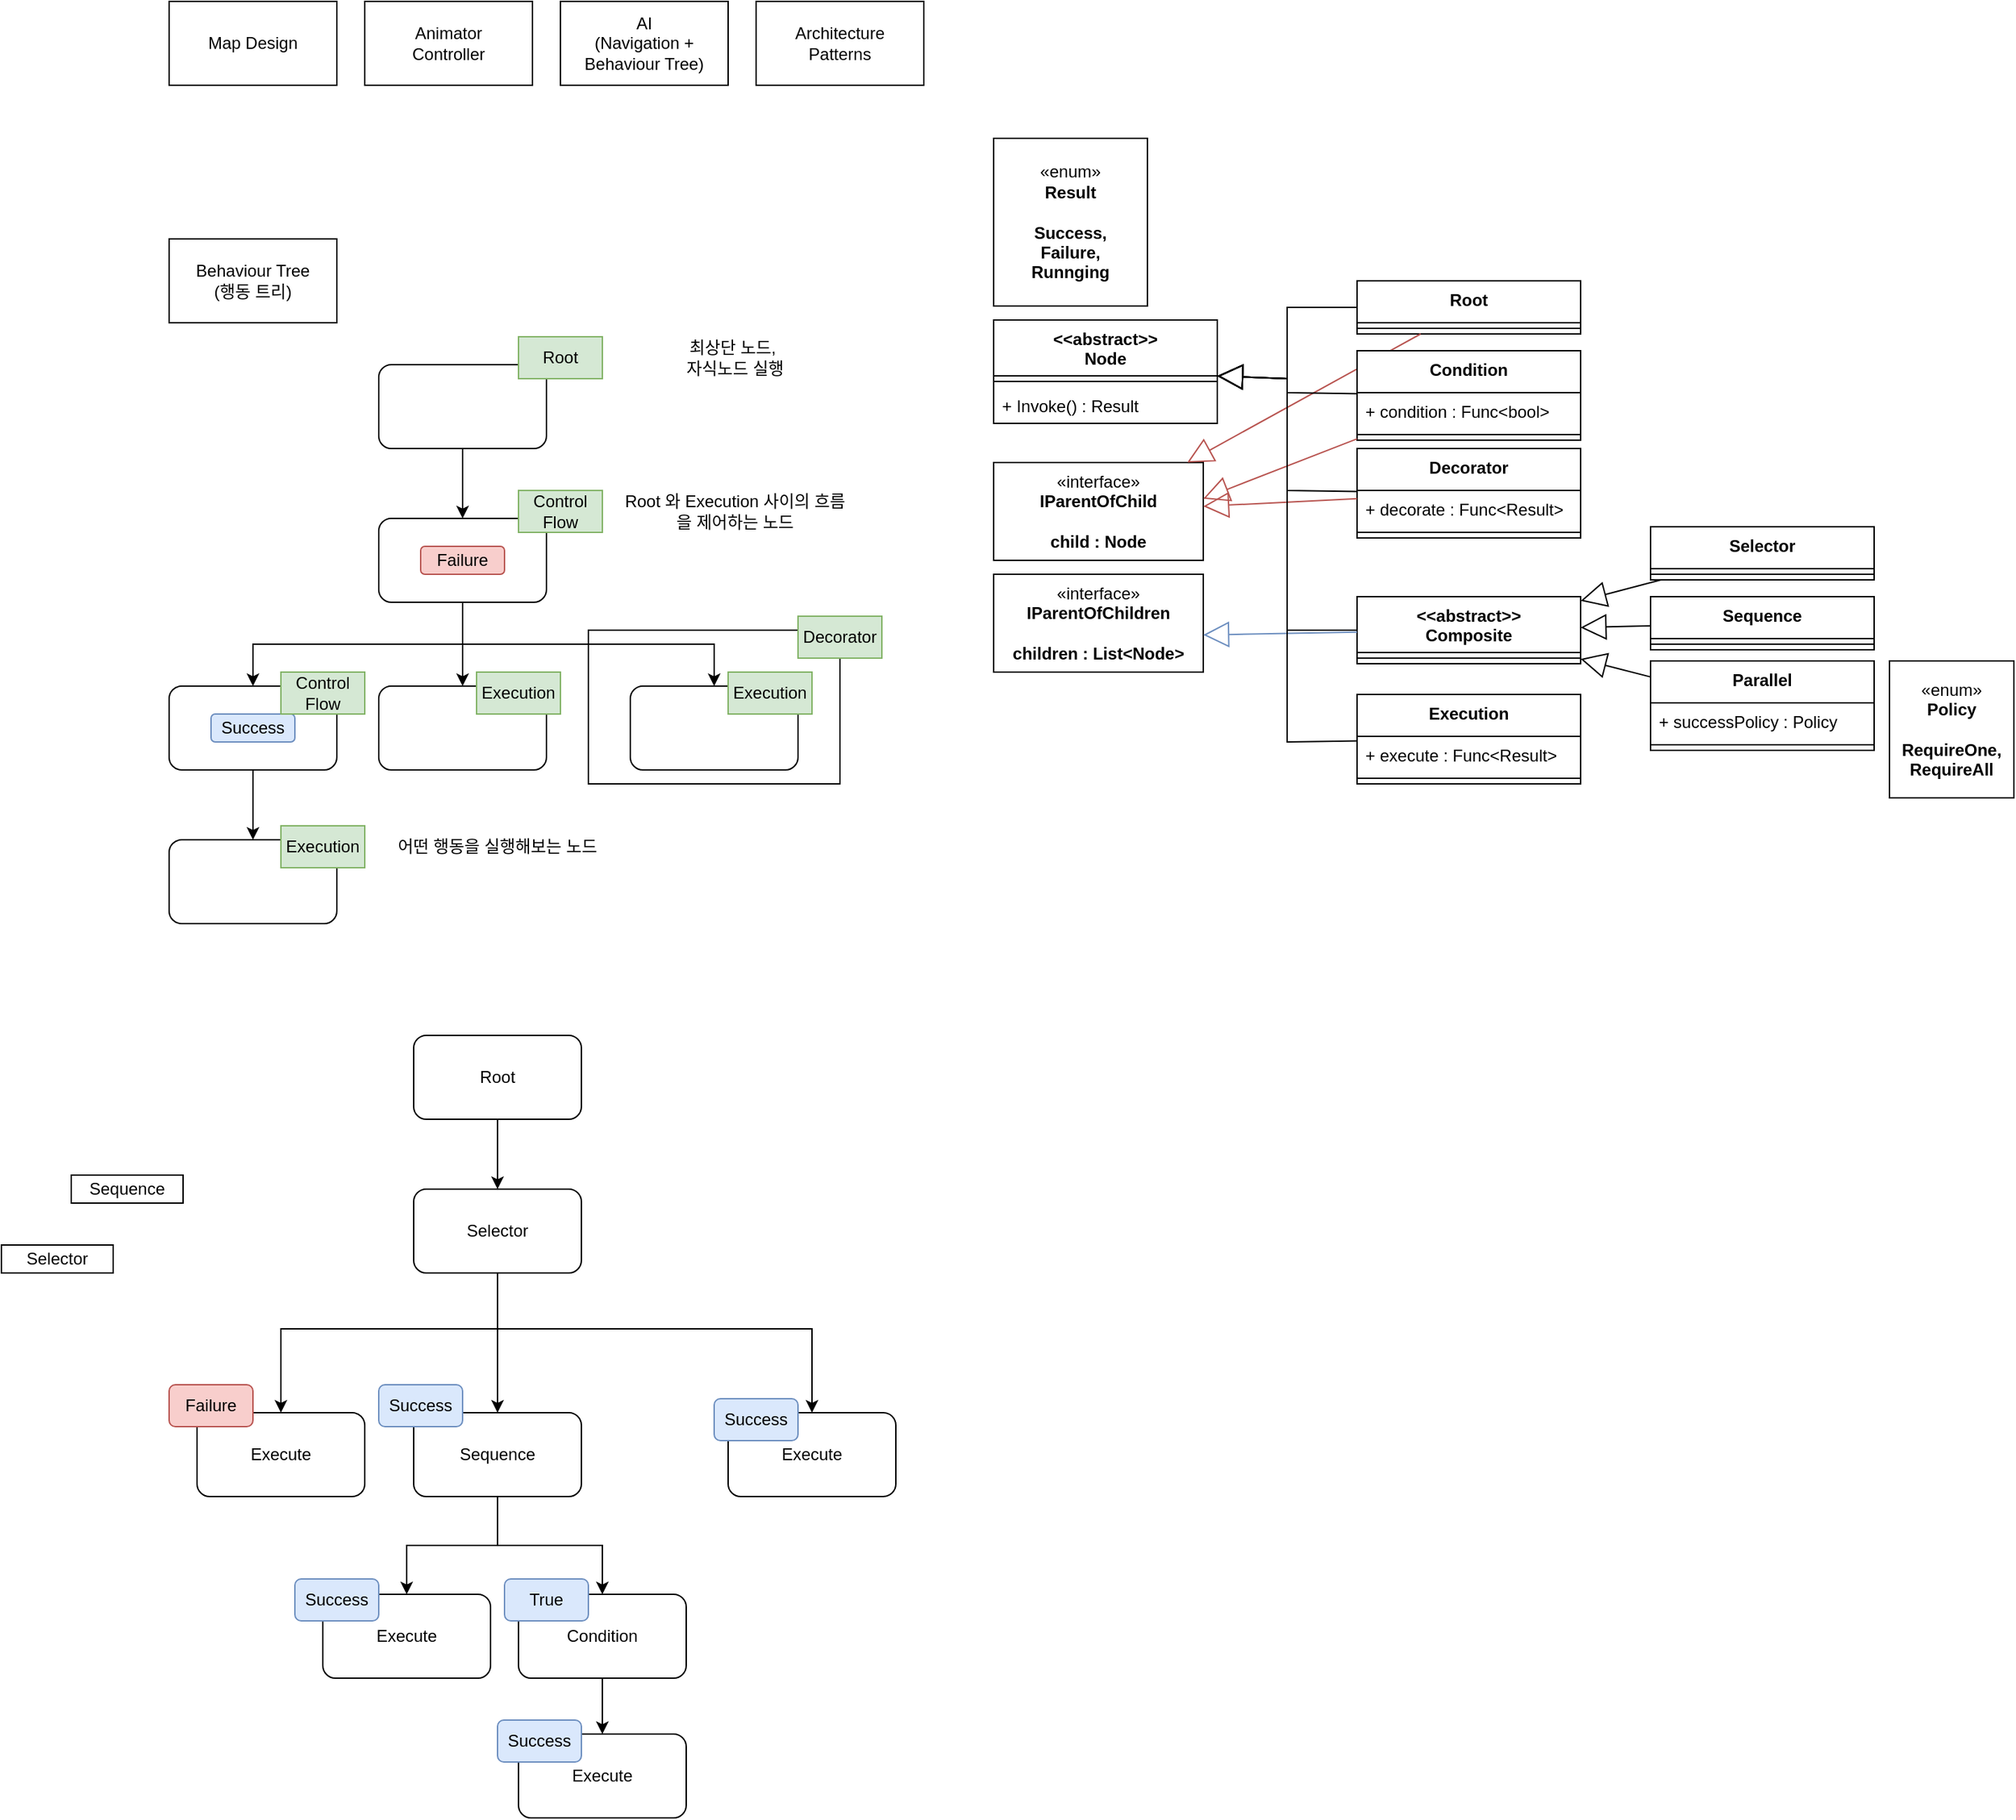 <mxfile version="22.0.5" type="device">
  <diagram id="C5RBs43oDa-KdzZeNtuy" name="Page-1">
    <mxGraphModel dx="1816" dy="521" grid="1" gridSize="10" guides="1" tooltips="1" connect="1" arrows="1" fold="1" page="1" pageScale="1" pageWidth="827" pageHeight="1169" math="0" shadow="0">
      <root>
        <mxCell id="WIyWlLk6GJQsqaUBKTNV-0" />
        <mxCell id="WIyWlLk6GJQsqaUBKTNV-1" parent="WIyWlLk6GJQsqaUBKTNV-0" />
        <mxCell id="YF8G4LJnXHX8K3Hs0ZbI-28" value="" style="rounded=0;whiteSpace=wrap;html=1;" parent="WIyWlLk6GJQsqaUBKTNV-1" vertex="1">
          <mxGeometry x="310" y="460" width="180" height="110" as="geometry" />
        </mxCell>
        <mxCell id="TbXr6djcCH5kdGfKxurd-0" value="Animator&lt;br&gt;Controller" style="rounded=0;whiteSpace=wrap;html=1;" parent="WIyWlLk6GJQsqaUBKTNV-1" vertex="1">
          <mxGeometry x="150" y="10" width="120" height="60" as="geometry" />
        </mxCell>
        <mxCell id="TbXr6djcCH5kdGfKxurd-1" value="Map Design" style="rounded=0;whiteSpace=wrap;html=1;" parent="WIyWlLk6GJQsqaUBKTNV-1" vertex="1">
          <mxGeometry x="10" y="10" width="120" height="60" as="geometry" />
        </mxCell>
        <mxCell id="TbXr6djcCH5kdGfKxurd-2" value="Architecture&lt;br&gt;Patterns" style="rounded=0;whiteSpace=wrap;html=1;" parent="WIyWlLk6GJQsqaUBKTNV-1" vertex="1">
          <mxGeometry x="430" y="10" width="120" height="60" as="geometry" />
        </mxCell>
        <mxCell id="TbXr6djcCH5kdGfKxurd-3" value="AI&lt;br&gt;(Navigation + Behaviour Tree)" style="rounded=0;whiteSpace=wrap;html=1;" parent="WIyWlLk6GJQsqaUBKTNV-1" vertex="1">
          <mxGeometry x="290" y="10" width="120" height="60" as="geometry" />
        </mxCell>
        <mxCell id="YF8G4LJnXHX8K3Hs0ZbI-1" value="Behaviour Tree&lt;br&gt;(행동 트리)" style="rounded=0;whiteSpace=wrap;html=1;" parent="WIyWlLk6GJQsqaUBKTNV-1" vertex="1">
          <mxGeometry x="10" y="180" width="120" height="60" as="geometry" />
        </mxCell>
        <mxCell id="YF8G4LJnXHX8K3Hs0ZbI-10" style="edgeStyle=orthogonalEdgeStyle;rounded=0;orthogonalLoop=1;jettySize=auto;html=1;" parent="WIyWlLk6GJQsqaUBKTNV-1" source="YF8G4LJnXHX8K3Hs0ZbI-4" target="YF8G4LJnXHX8K3Hs0ZbI-5" edge="1">
          <mxGeometry relative="1" as="geometry" />
        </mxCell>
        <mxCell id="YF8G4LJnXHX8K3Hs0ZbI-4" value="" style="rounded=1;whiteSpace=wrap;html=1;" parent="WIyWlLk6GJQsqaUBKTNV-1" vertex="1">
          <mxGeometry x="160" y="270" width="120" height="60" as="geometry" />
        </mxCell>
        <mxCell id="YF8G4LJnXHX8K3Hs0ZbI-11" style="edgeStyle=orthogonalEdgeStyle;rounded=0;orthogonalLoop=1;jettySize=auto;html=1;" parent="WIyWlLk6GJQsqaUBKTNV-1" source="YF8G4LJnXHX8K3Hs0ZbI-5" target="YF8G4LJnXHX8K3Hs0ZbI-7" edge="1">
          <mxGeometry relative="1" as="geometry" />
        </mxCell>
        <mxCell id="YF8G4LJnXHX8K3Hs0ZbI-12" style="edgeStyle=orthogonalEdgeStyle;rounded=0;orthogonalLoop=1;jettySize=auto;html=1;" parent="WIyWlLk6GJQsqaUBKTNV-1" source="YF8G4LJnXHX8K3Hs0ZbI-5" target="YF8G4LJnXHX8K3Hs0ZbI-6" edge="1">
          <mxGeometry relative="1" as="geometry">
            <Array as="points">
              <mxPoint x="220" y="470" />
              <mxPoint x="70" y="470" />
            </Array>
          </mxGeometry>
        </mxCell>
        <mxCell id="YF8G4LJnXHX8K3Hs0ZbI-13" style="edgeStyle=orthogonalEdgeStyle;rounded=0;orthogonalLoop=1;jettySize=auto;html=1;" parent="WIyWlLk6GJQsqaUBKTNV-1" source="YF8G4LJnXHX8K3Hs0ZbI-5" target="YF8G4LJnXHX8K3Hs0ZbI-8" edge="1">
          <mxGeometry relative="1" as="geometry">
            <Array as="points">
              <mxPoint x="220" y="470" />
              <mxPoint x="400" y="470" />
            </Array>
          </mxGeometry>
        </mxCell>
        <mxCell id="YF8G4LJnXHX8K3Hs0ZbI-5" value="" style="rounded=1;whiteSpace=wrap;html=1;" parent="WIyWlLk6GJQsqaUBKTNV-1" vertex="1">
          <mxGeometry x="160" y="380" width="120" height="60" as="geometry" />
        </mxCell>
        <mxCell id="YF8G4LJnXHX8K3Hs0ZbI-15" style="edgeStyle=orthogonalEdgeStyle;rounded=0;orthogonalLoop=1;jettySize=auto;html=1;" parent="WIyWlLk6GJQsqaUBKTNV-1" source="YF8G4LJnXHX8K3Hs0ZbI-6" target="YF8G4LJnXHX8K3Hs0ZbI-9" edge="1">
          <mxGeometry relative="1" as="geometry" />
        </mxCell>
        <mxCell id="YF8G4LJnXHX8K3Hs0ZbI-6" value="" style="rounded=1;whiteSpace=wrap;html=1;" parent="WIyWlLk6GJQsqaUBKTNV-1" vertex="1">
          <mxGeometry x="10" y="500" width="120" height="60" as="geometry" />
        </mxCell>
        <mxCell id="YF8G4LJnXHX8K3Hs0ZbI-7" value="" style="rounded=1;whiteSpace=wrap;html=1;" parent="WIyWlLk6GJQsqaUBKTNV-1" vertex="1">
          <mxGeometry x="160" y="500" width="120" height="60" as="geometry" />
        </mxCell>
        <mxCell id="YF8G4LJnXHX8K3Hs0ZbI-8" value="" style="rounded=1;whiteSpace=wrap;html=1;" parent="WIyWlLk6GJQsqaUBKTNV-1" vertex="1">
          <mxGeometry x="340" y="500" width="120" height="60" as="geometry" />
        </mxCell>
        <mxCell id="YF8G4LJnXHX8K3Hs0ZbI-9" value="" style="rounded=1;whiteSpace=wrap;html=1;" parent="WIyWlLk6GJQsqaUBKTNV-1" vertex="1">
          <mxGeometry x="10" y="610" width="120" height="60" as="geometry" />
        </mxCell>
        <mxCell id="YF8G4LJnXHX8K3Hs0ZbI-16" value="Success" style="rounded=1;whiteSpace=wrap;html=1;fillColor=#dae8fc;strokeColor=#6c8ebf;" parent="WIyWlLk6GJQsqaUBKTNV-1" vertex="1">
          <mxGeometry x="40" y="520" width="60" height="20" as="geometry" />
        </mxCell>
        <mxCell id="YF8G4LJnXHX8K3Hs0ZbI-17" value="Failure" style="rounded=1;whiteSpace=wrap;html=1;fillColor=#f8cecc;strokeColor=#b85450;" parent="WIyWlLk6GJQsqaUBKTNV-1" vertex="1">
          <mxGeometry x="190" y="400" width="60" height="20" as="geometry" />
        </mxCell>
        <mxCell id="YF8G4LJnXHX8K3Hs0ZbI-18" value="Root" style="text;html=1;strokeColor=#82b366;fillColor=#d5e8d4;align=center;verticalAlign=middle;whiteSpace=wrap;rounded=0;" parent="WIyWlLk6GJQsqaUBKTNV-1" vertex="1">
          <mxGeometry x="260" y="250" width="60" height="30" as="geometry" />
        </mxCell>
        <mxCell id="YF8G4LJnXHX8K3Hs0ZbI-19" value="Execution" style="text;html=1;strokeColor=#82b366;fillColor=#d5e8d4;align=center;verticalAlign=middle;whiteSpace=wrap;rounded=0;" parent="WIyWlLk6GJQsqaUBKTNV-1" vertex="1">
          <mxGeometry x="90" y="600" width="60" height="30" as="geometry" />
        </mxCell>
        <mxCell id="YF8G4LJnXHX8K3Hs0ZbI-20" value="Control&lt;br&gt;Flow" style="text;html=1;strokeColor=#82b366;fillColor=#d5e8d4;align=center;verticalAlign=middle;whiteSpace=wrap;rounded=0;" parent="WIyWlLk6GJQsqaUBKTNV-1" vertex="1">
          <mxGeometry x="260" y="360" width="60" height="30" as="geometry" />
        </mxCell>
        <mxCell id="YF8G4LJnXHX8K3Hs0ZbI-21" value="Execution" style="text;html=1;strokeColor=#82b366;fillColor=#d5e8d4;align=center;verticalAlign=middle;whiteSpace=wrap;rounded=0;" parent="WIyWlLk6GJQsqaUBKTNV-1" vertex="1">
          <mxGeometry x="230" y="490" width="60" height="30" as="geometry" />
        </mxCell>
        <mxCell id="YF8G4LJnXHX8K3Hs0ZbI-22" value="Execution" style="text;html=1;strokeColor=#82b366;fillColor=#d5e8d4;align=center;verticalAlign=middle;whiteSpace=wrap;rounded=0;" parent="WIyWlLk6GJQsqaUBKTNV-1" vertex="1">
          <mxGeometry x="410" y="490" width="60" height="30" as="geometry" />
        </mxCell>
        <mxCell id="YF8G4LJnXHX8K3Hs0ZbI-23" value="Control&lt;br&gt;Flow" style="text;html=1;strokeColor=#82b366;fillColor=#d5e8d4;align=center;verticalAlign=middle;whiteSpace=wrap;rounded=0;" parent="WIyWlLk6GJQsqaUBKTNV-1" vertex="1">
          <mxGeometry x="90" y="490" width="60" height="30" as="geometry" />
        </mxCell>
        <mxCell id="YF8G4LJnXHX8K3Hs0ZbI-24" value="최상단 노드,&amp;nbsp;&lt;br&gt;자식노드 실행" style="text;html=1;strokeColor=none;fillColor=none;align=center;verticalAlign=middle;whiteSpace=wrap;rounded=0;" parent="WIyWlLk6GJQsqaUBKTNV-1" vertex="1">
          <mxGeometry x="330" y="250" width="170" height="30" as="geometry" />
        </mxCell>
        <mxCell id="YF8G4LJnXHX8K3Hs0ZbI-26" value="Root 와 Execution 사이의 흐름을 제어하는 노드" style="text;html=1;strokeColor=none;fillColor=none;align=center;verticalAlign=middle;whiteSpace=wrap;rounded=0;" parent="WIyWlLk6GJQsqaUBKTNV-1" vertex="1">
          <mxGeometry x="330" y="360" width="170" height="30" as="geometry" />
        </mxCell>
        <mxCell id="YF8G4LJnXHX8K3Hs0ZbI-27" value="어떤 행동을 실행해보는 노드" style="text;html=1;strokeColor=none;fillColor=none;align=center;verticalAlign=middle;whiteSpace=wrap;rounded=0;" parent="WIyWlLk6GJQsqaUBKTNV-1" vertex="1">
          <mxGeometry x="160" y="600" width="170" height="30" as="geometry" />
        </mxCell>
        <mxCell id="YF8G4LJnXHX8K3Hs0ZbI-29" value="Decorator" style="text;html=1;strokeColor=#82b366;fillColor=#d5e8d4;align=center;verticalAlign=middle;whiteSpace=wrap;rounded=0;" parent="WIyWlLk6GJQsqaUBKTNV-1" vertex="1">
          <mxGeometry x="460" y="450" width="60" height="30" as="geometry" />
        </mxCell>
        <mxCell id="YF8G4LJnXHX8K3Hs0ZbI-32" value="&amp;lt;&amp;lt;abstract&amp;gt;&amp;gt;&lt;br&gt;Node" style="swimlane;fontStyle=1;align=center;verticalAlign=top;childLayout=stackLayout;horizontal=1;startSize=40;horizontalStack=0;resizeParent=1;resizeParentMax=0;resizeLast=0;collapsible=1;marginBottom=0;whiteSpace=wrap;html=1;" parent="WIyWlLk6GJQsqaUBKTNV-1" vertex="1">
          <mxGeometry x="600" y="238" width="160" height="74" as="geometry" />
        </mxCell>
        <mxCell id="YF8G4LJnXHX8K3Hs0ZbI-34" value="" style="line;strokeWidth=1;fillColor=none;align=left;verticalAlign=middle;spacingTop=-1;spacingLeft=3;spacingRight=3;rotatable=0;labelPosition=right;points=[];portConstraint=eastwest;strokeColor=inherit;" parent="YF8G4LJnXHX8K3Hs0ZbI-32" vertex="1">
          <mxGeometry y="40" width="160" height="8" as="geometry" />
        </mxCell>
        <mxCell id="YF8G4LJnXHX8K3Hs0ZbI-35" value="+ Invoke() : Result" style="text;strokeColor=none;fillColor=none;align=left;verticalAlign=top;spacingLeft=4;spacingRight=4;overflow=hidden;rotatable=0;points=[[0,0.5],[1,0.5]];portConstraint=eastwest;whiteSpace=wrap;html=1;" parent="YF8G4LJnXHX8K3Hs0ZbI-32" vertex="1">
          <mxGeometry y="48" width="160" height="26" as="geometry" />
        </mxCell>
        <mxCell id="YF8G4LJnXHX8K3Hs0ZbI-36" value="«enum»&lt;br&gt;&lt;b&gt;Result&lt;br&gt;&lt;br&gt;Success,&lt;br&gt;Failure,&lt;br&gt;Runnging&lt;br&gt;&lt;/b&gt;" style="html=1;whiteSpace=wrap;" parent="WIyWlLk6GJQsqaUBKTNV-1" vertex="1">
          <mxGeometry x="600" y="108" width="110" height="120" as="geometry" />
        </mxCell>
        <mxCell id="YF8G4LJnXHX8K3Hs0ZbI-37" value="Root" style="swimlane;fontStyle=1;align=center;verticalAlign=top;childLayout=stackLayout;horizontal=1;startSize=30;horizontalStack=0;resizeParent=1;resizeParentMax=0;resizeLast=0;collapsible=1;marginBottom=0;whiteSpace=wrap;html=1;" parent="WIyWlLk6GJQsqaUBKTNV-1" vertex="1">
          <mxGeometry x="860" y="210" width="160" height="38" as="geometry" />
        </mxCell>
        <mxCell id="YF8G4LJnXHX8K3Hs0ZbI-38" value="" style="line;strokeWidth=1;fillColor=none;align=left;verticalAlign=middle;spacingTop=-1;spacingLeft=3;spacingRight=3;rotatable=0;labelPosition=right;points=[];portConstraint=eastwest;strokeColor=inherit;" parent="YF8G4LJnXHX8K3Hs0ZbI-37" vertex="1">
          <mxGeometry y="30" width="160" height="8" as="geometry" />
        </mxCell>
        <mxCell id="YF8G4LJnXHX8K3Hs0ZbI-40" value="«interface»&lt;br&gt;&lt;b&gt;IParentOfChild&lt;br&gt;&lt;br&gt;child : Node&lt;br&gt;&lt;/b&gt;" style="html=1;whiteSpace=wrap;" parent="WIyWlLk6GJQsqaUBKTNV-1" vertex="1">
          <mxGeometry x="600" y="340" width="150" height="70" as="geometry" />
        </mxCell>
        <mxCell id="YF8G4LJnXHX8K3Hs0ZbI-42" value="«interface»&lt;br&gt;&lt;b&gt;IParentOfChildren&lt;br&gt;&lt;br&gt;children : List&amp;lt;Node&amp;gt;&lt;br&gt;&lt;/b&gt;" style="html=1;whiteSpace=wrap;" parent="WIyWlLk6GJQsqaUBKTNV-1" vertex="1">
          <mxGeometry x="600" y="420" width="150" height="70" as="geometry" />
        </mxCell>
        <mxCell id="YF8G4LJnXHX8K3Hs0ZbI-43" value="" style="endArrow=block;endSize=16;endFill=0;html=1;rounded=0;fillColor=#f8cecc;strokeColor=#b85450;" parent="WIyWlLk6GJQsqaUBKTNV-1" source="YF8G4LJnXHX8K3Hs0ZbI-37" target="YF8G4LJnXHX8K3Hs0ZbI-40" edge="1">
          <mxGeometry width="160" relative="1" as="geometry">
            <mxPoint x="500" y="340" as="sourcePoint" />
            <mxPoint x="660" y="340" as="targetPoint" />
          </mxGeometry>
        </mxCell>
        <mxCell id="YF8G4LJnXHX8K3Hs0ZbI-44" value="Condition" style="swimlane;fontStyle=1;align=center;verticalAlign=top;childLayout=stackLayout;horizontal=1;startSize=30;horizontalStack=0;resizeParent=1;resizeParentMax=0;resizeLast=0;collapsible=1;marginBottom=0;whiteSpace=wrap;html=1;" parent="WIyWlLk6GJQsqaUBKTNV-1" vertex="1">
          <mxGeometry x="860" y="260" width="160" height="64" as="geometry" />
        </mxCell>
        <mxCell id="YF8G4LJnXHX8K3Hs0ZbI-47" value="+ condition : Func&amp;lt;bool&amp;gt;" style="text;strokeColor=none;fillColor=none;align=left;verticalAlign=top;spacingLeft=4;spacingRight=4;overflow=hidden;rotatable=0;points=[[0,0.5],[1,0.5]];portConstraint=eastwest;whiteSpace=wrap;html=1;" parent="YF8G4LJnXHX8K3Hs0ZbI-44" vertex="1">
          <mxGeometry y="30" width="160" height="26" as="geometry" />
        </mxCell>
        <mxCell id="YF8G4LJnXHX8K3Hs0ZbI-45" value="" style="line;strokeWidth=1;fillColor=none;align=left;verticalAlign=middle;spacingTop=-1;spacingLeft=3;spacingRight=3;rotatable=0;labelPosition=right;points=[];portConstraint=eastwest;strokeColor=inherit;" parent="YF8G4LJnXHX8K3Hs0ZbI-44" vertex="1">
          <mxGeometry y="56" width="160" height="8" as="geometry" />
        </mxCell>
        <mxCell id="YF8G4LJnXHX8K3Hs0ZbI-46" value="" style="endArrow=block;endSize=16;endFill=0;html=1;rounded=0;fillColor=#f8cecc;strokeColor=#b85450;" parent="WIyWlLk6GJQsqaUBKTNV-1" source="YF8G4LJnXHX8K3Hs0ZbI-44" edge="1">
          <mxGeometry width="160" relative="1" as="geometry">
            <mxPoint x="928" y="198" as="sourcePoint" />
            <mxPoint x="750.0" y="365.849" as="targetPoint" />
          </mxGeometry>
        </mxCell>
        <mxCell id="YF8G4LJnXHX8K3Hs0ZbI-48" value="Execution" style="swimlane;fontStyle=1;align=center;verticalAlign=top;childLayout=stackLayout;horizontal=1;startSize=30;horizontalStack=0;resizeParent=1;resizeParentMax=0;resizeLast=0;collapsible=1;marginBottom=0;whiteSpace=wrap;html=1;" parent="WIyWlLk6GJQsqaUBKTNV-1" vertex="1">
          <mxGeometry x="860" y="506" width="160" height="64" as="geometry" />
        </mxCell>
        <mxCell id="YF8G4LJnXHX8K3Hs0ZbI-49" value="+ execute : Func&amp;lt;Result&amp;gt;" style="text;strokeColor=none;fillColor=none;align=left;verticalAlign=top;spacingLeft=4;spacingRight=4;overflow=hidden;rotatable=0;points=[[0,0.5],[1,0.5]];portConstraint=eastwest;whiteSpace=wrap;html=1;" parent="YF8G4LJnXHX8K3Hs0ZbI-48" vertex="1">
          <mxGeometry y="30" width="160" height="26" as="geometry" />
        </mxCell>
        <mxCell id="YF8G4LJnXHX8K3Hs0ZbI-50" value="" style="line;strokeWidth=1;fillColor=none;align=left;verticalAlign=middle;spacingTop=-1;spacingLeft=3;spacingRight=3;rotatable=0;labelPosition=right;points=[];portConstraint=eastwest;strokeColor=inherit;" parent="YF8G4LJnXHX8K3Hs0ZbI-48" vertex="1">
          <mxGeometry y="56" width="160" height="8" as="geometry" />
        </mxCell>
        <mxCell id="YF8G4LJnXHX8K3Hs0ZbI-51" value="&amp;lt;&amp;lt;abstract&amp;gt;&amp;gt;&lt;br&gt;Composite" style="swimlane;fontStyle=1;align=center;verticalAlign=top;childLayout=stackLayout;horizontal=1;startSize=40;horizontalStack=0;resizeParent=1;resizeParentMax=0;resizeLast=0;collapsible=1;marginBottom=0;whiteSpace=wrap;html=1;" parent="WIyWlLk6GJQsqaUBKTNV-1" vertex="1">
          <mxGeometry x="860" y="436" width="160" height="48" as="geometry" />
        </mxCell>
        <mxCell id="YF8G4LJnXHX8K3Hs0ZbI-53" value="" style="line;strokeWidth=1;fillColor=none;align=left;verticalAlign=middle;spacingTop=-1;spacingLeft=3;spacingRight=3;rotatable=0;labelPosition=right;points=[];portConstraint=eastwest;strokeColor=inherit;" parent="YF8G4LJnXHX8K3Hs0ZbI-51" vertex="1">
          <mxGeometry y="40" width="160" height="8" as="geometry" />
        </mxCell>
        <mxCell id="YF8G4LJnXHX8K3Hs0ZbI-54" value="" style="endArrow=block;endSize=16;endFill=0;html=1;rounded=0;fillColor=#dae8fc;strokeColor=#6c8ebf;" parent="WIyWlLk6GJQsqaUBKTNV-1" source="YF8G4LJnXHX8K3Hs0ZbI-51" edge="1">
          <mxGeometry width="160" relative="1" as="geometry">
            <mxPoint x="870" y="333" as="sourcePoint" />
            <mxPoint x="750.0" y="463.396" as="targetPoint" />
          </mxGeometry>
        </mxCell>
        <mxCell id="YF8G4LJnXHX8K3Hs0ZbI-55" value="Selector" style="swimlane;fontStyle=1;align=center;verticalAlign=top;childLayout=stackLayout;horizontal=1;startSize=30;horizontalStack=0;resizeParent=1;resizeParentMax=0;resizeLast=0;collapsible=1;marginBottom=0;whiteSpace=wrap;html=1;" parent="WIyWlLk6GJQsqaUBKTNV-1" vertex="1">
          <mxGeometry x="1070" y="386" width="160" height="38" as="geometry" />
        </mxCell>
        <mxCell id="YF8G4LJnXHX8K3Hs0ZbI-57" value="" style="line;strokeWidth=1;fillColor=none;align=left;verticalAlign=middle;spacingTop=-1;spacingLeft=3;spacingRight=3;rotatable=0;labelPosition=right;points=[];portConstraint=eastwest;strokeColor=inherit;" parent="YF8G4LJnXHX8K3Hs0ZbI-55" vertex="1">
          <mxGeometry y="30" width="160" height="8" as="geometry" />
        </mxCell>
        <mxCell id="YF8G4LJnXHX8K3Hs0ZbI-58" value="Sequence" style="swimlane;fontStyle=1;align=center;verticalAlign=top;childLayout=stackLayout;horizontal=1;startSize=30;horizontalStack=0;resizeParent=1;resizeParentMax=0;resizeLast=0;collapsible=1;marginBottom=0;whiteSpace=wrap;html=1;" parent="WIyWlLk6GJQsqaUBKTNV-1" vertex="1">
          <mxGeometry x="1070" y="436" width="160" height="38" as="geometry" />
        </mxCell>
        <mxCell id="YF8G4LJnXHX8K3Hs0ZbI-59" value="" style="line;strokeWidth=1;fillColor=none;align=left;verticalAlign=middle;spacingTop=-1;spacingLeft=3;spacingRight=3;rotatable=0;labelPosition=right;points=[];portConstraint=eastwest;strokeColor=inherit;" parent="YF8G4LJnXHX8K3Hs0ZbI-58" vertex="1">
          <mxGeometry y="30" width="160" height="8" as="geometry" />
        </mxCell>
        <mxCell id="YF8G4LJnXHX8K3Hs0ZbI-60" value="Parallel" style="swimlane;fontStyle=1;align=center;verticalAlign=top;childLayout=stackLayout;horizontal=1;startSize=30;horizontalStack=0;resizeParent=1;resizeParentMax=0;resizeLast=0;collapsible=1;marginBottom=0;whiteSpace=wrap;html=1;" parent="WIyWlLk6GJQsqaUBKTNV-1" vertex="1">
          <mxGeometry x="1070" y="482" width="160" height="64" as="geometry" />
        </mxCell>
        <mxCell id="YF8G4LJnXHX8K3Hs0ZbI-65" value="+ successPolicy : Policy" style="text;strokeColor=none;fillColor=none;align=left;verticalAlign=top;spacingLeft=4;spacingRight=4;overflow=hidden;rotatable=0;points=[[0,0.5],[1,0.5]];portConstraint=eastwest;whiteSpace=wrap;html=1;" parent="YF8G4LJnXHX8K3Hs0ZbI-60" vertex="1">
          <mxGeometry y="30" width="160" height="26" as="geometry" />
        </mxCell>
        <mxCell id="YF8G4LJnXHX8K3Hs0ZbI-61" value="" style="line;strokeWidth=1;fillColor=none;align=left;verticalAlign=middle;spacingTop=-1;spacingLeft=3;spacingRight=3;rotatable=0;labelPosition=right;points=[];portConstraint=eastwest;strokeColor=inherit;" parent="YF8G4LJnXHX8K3Hs0ZbI-60" vertex="1">
          <mxGeometry y="56" width="160" height="8" as="geometry" />
        </mxCell>
        <mxCell id="YF8G4LJnXHX8K3Hs0ZbI-62" value="" style="endArrow=block;endSize=16;endFill=0;html=1;rounded=0;" parent="WIyWlLk6GJQsqaUBKTNV-1" source="YF8G4LJnXHX8K3Hs0ZbI-55" target="YF8G4LJnXHX8K3Hs0ZbI-51" edge="1">
          <mxGeometry width="160" relative="1" as="geometry">
            <mxPoint x="870" y="445" as="sourcePoint" />
            <mxPoint x="760" y="457" as="targetPoint" />
          </mxGeometry>
        </mxCell>
        <mxCell id="YF8G4LJnXHX8K3Hs0ZbI-63" value="" style="endArrow=block;endSize=16;endFill=0;html=1;rounded=0;" parent="WIyWlLk6GJQsqaUBKTNV-1" source="YF8G4LJnXHX8K3Hs0ZbI-58" target="YF8G4LJnXHX8K3Hs0ZbI-51" edge="1">
          <mxGeometry width="160" relative="1" as="geometry">
            <mxPoint x="1080" y="423" as="sourcePoint" />
            <mxPoint x="1030" y="429" as="targetPoint" />
          </mxGeometry>
        </mxCell>
        <mxCell id="YF8G4LJnXHX8K3Hs0ZbI-64" value="" style="endArrow=block;endSize=16;endFill=0;html=1;rounded=0;" parent="WIyWlLk6GJQsqaUBKTNV-1" source="YF8G4LJnXHX8K3Hs0ZbI-60" target="YF8G4LJnXHX8K3Hs0ZbI-51" edge="1">
          <mxGeometry width="160" relative="1" as="geometry">
            <mxPoint x="1080" y="454" as="sourcePoint" />
            <mxPoint x="1030" y="448" as="targetPoint" />
          </mxGeometry>
        </mxCell>
        <mxCell id="YF8G4LJnXHX8K3Hs0ZbI-66" value="«enum»&lt;br&gt;&lt;b&gt;Policy&lt;br&gt;&lt;br&gt;RequireOne,&lt;br&gt;RequireAll&lt;br&gt;&lt;/b&gt;" style="html=1;whiteSpace=wrap;" parent="WIyWlLk6GJQsqaUBKTNV-1" vertex="1">
          <mxGeometry x="1241" y="482" width="89" height="98" as="geometry" />
        </mxCell>
        <mxCell id="YF8G4LJnXHX8K3Hs0ZbI-67" value="Decorator" style="swimlane;fontStyle=1;align=center;verticalAlign=top;childLayout=stackLayout;horizontal=1;startSize=30;horizontalStack=0;resizeParent=1;resizeParentMax=0;resizeLast=0;collapsible=1;marginBottom=0;whiteSpace=wrap;html=1;" parent="WIyWlLk6GJQsqaUBKTNV-1" vertex="1">
          <mxGeometry x="860" y="330" width="160" height="64" as="geometry" />
        </mxCell>
        <mxCell id="YF8G4LJnXHX8K3Hs0ZbI-68" value="+ decorate : Func&amp;lt;Result&amp;gt;" style="text;strokeColor=none;fillColor=none;align=left;verticalAlign=top;spacingLeft=4;spacingRight=4;overflow=hidden;rotatable=0;points=[[0,0.5],[1,0.5]];portConstraint=eastwest;whiteSpace=wrap;html=1;" parent="YF8G4LJnXHX8K3Hs0ZbI-67" vertex="1">
          <mxGeometry y="30" width="160" height="26" as="geometry" />
        </mxCell>
        <mxCell id="YF8G4LJnXHX8K3Hs0ZbI-69" value="" style="line;strokeWidth=1;fillColor=none;align=left;verticalAlign=middle;spacingTop=-1;spacingLeft=3;spacingRight=3;rotatable=0;labelPosition=right;points=[];portConstraint=eastwest;strokeColor=inherit;" parent="YF8G4LJnXHX8K3Hs0ZbI-67" vertex="1">
          <mxGeometry y="56" width="160" height="8" as="geometry" />
        </mxCell>
        <mxCell id="YF8G4LJnXHX8K3Hs0ZbI-70" value="" style="endArrow=block;endSize=16;endFill=0;html=1;rounded=0;fillColor=#f8cecc;strokeColor=#b85450;" parent="WIyWlLk6GJQsqaUBKTNV-1" source="YF8G4LJnXHX8K3Hs0ZbI-67" target="YF8G4LJnXHX8K3Hs0ZbI-40" edge="1">
          <mxGeometry width="160" relative="1" as="geometry">
            <mxPoint x="870" y="333" as="sourcePoint" />
            <mxPoint x="760.0" y="375.849" as="targetPoint" />
          </mxGeometry>
        </mxCell>
        <mxCell id="YF8G4LJnXHX8K3Hs0ZbI-71" value="" style="endArrow=block;endSize=16;endFill=0;html=1;rounded=0;" parent="WIyWlLk6GJQsqaUBKTNV-1" source="YF8G4LJnXHX8K3Hs0ZbI-37" target="YF8G4LJnXHX8K3Hs0ZbI-32" edge="1">
          <mxGeometry width="160" relative="1" as="geometry">
            <mxPoint x="916" y="258" as="sourcePoint" />
            <mxPoint x="749" y="350" as="targetPoint" />
            <Array as="points">
              <mxPoint x="810" y="229" />
              <mxPoint x="810" y="280" />
            </Array>
          </mxGeometry>
        </mxCell>
        <mxCell id="YF8G4LJnXHX8K3Hs0ZbI-72" value="" style="endArrow=block;endSize=16;endFill=0;html=1;rounded=0;" parent="WIyWlLk6GJQsqaUBKTNV-1" source="YF8G4LJnXHX8K3Hs0ZbI-44" target="YF8G4LJnXHX8K3Hs0ZbI-32" edge="1">
          <mxGeometry width="160" relative="1" as="geometry">
            <mxPoint x="870" y="253" as="sourcePoint" />
            <mxPoint x="770" y="271" as="targetPoint" />
            <Array as="points">
              <mxPoint x="810" y="290" />
              <mxPoint x="810" y="280" />
            </Array>
          </mxGeometry>
        </mxCell>
        <mxCell id="YF8G4LJnXHX8K3Hs0ZbI-73" value="" style="endArrow=block;endSize=16;endFill=0;html=1;rounded=0;" parent="WIyWlLk6GJQsqaUBKTNV-1" source="YF8G4LJnXHX8K3Hs0ZbI-67" target="YF8G4LJnXHX8K3Hs0ZbI-32" edge="1">
          <mxGeometry width="160" relative="1" as="geometry">
            <mxPoint x="870" y="297" as="sourcePoint" />
            <mxPoint x="770" y="290" as="targetPoint" />
            <Array as="points">
              <mxPoint x="810" y="360" />
              <mxPoint x="810" y="280" />
            </Array>
          </mxGeometry>
        </mxCell>
        <mxCell id="YF8G4LJnXHX8K3Hs0ZbI-74" value="" style="endArrow=block;endSize=16;endFill=0;html=1;rounded=0;" parent="WIyWlLk6GJQsqaUBKTNV-1" source="YF8G4LJnXHX8K3Hs0ZbI-51" target="YF8G4LJnXHX8K3Hs0ZbI-32" edge="1">
          <mxGeometry width="160" relative="1" as="geometry">
            <mxPoint x="870" y="349" as="sourcePoint" />
            <mxPoint x="770" y="314" as="targetPoint" />
            <Array as="points">
              <mxPoint x="810" y="460" />
              <mxPoint x="810" y="280" />
            </Array>
          </mxGeometry>
        </mxCell>
        <mxCell id="YF8G4LJnXHX8K3Hs0ZbI-75" value="" style="endArrow=block;endSize=16;endFill=0;html=1;rounded=0;" parent="WIyWlLk6GJQsqaUBKTNV-1" source="YF8G4LJnXHX8K3Hs0ZbI-48" target="YF8G4LJnXHX8K3Hs0ZbI-32" edge="1">
          <mxGeometry width="160" relative="1" as="geometry">
            <mxPoint x="916" y="446" as="sourcePoint" />
            <mxPoint x="742" y="322" as="targetPoint" />
            <Array as="points">
              <mxPoint x="810" y="540" />
              <mxPoint x="810" y="280" />
            </Array>
          </mxGeometry>
        </mxCell>
        <mxCell id="SkKZwYwoFkYHnB9e31s7-3" style="edgeStyle=orthogonalEdgeStyle;rounded=0;orthogonalLoop=1;jettySize=auto;html=1;" parent="WIyWlLk6GJQsqaUBKTNV-1" source="SkKZwYwoFkYHnB9e31s7-0" target="SkKZwYwoFkYHnB9e31s7-1" edge="1">
          <mxGeometry relative="1" as="geometry" />
        </mxCell>
        <mxCell id="SkKZwYwoFkYHnB9e31s7-0" value="Root" style="rounded=1;whiteSpace=wrap;html=1;" parent="WIyWlLk6GJQsqaUBKTNV-1" vertex="1">
          <mxGeometry x="185" y="750" width="120" height="60" as="geometry" />
        </mxCell>
        <mxCell id="SkKZwYwoFkYHnB9e31s7-4" style="edgeStyle=orthogonalEdgeStyle;rounded=0;orthogonalLoop=1;jettySize=auto;html=1;" parent="WIyWlLk6GJQsqaUBKTNV-1" source="SkKZwYwoFkYHnB9e31s7-1" target="SkKZwYwoFkYHnB9e31s7-2" edge="1">
          <mxGeometry relative="1" as="geometry">
            <Array as="points">
              <mxPoint x="245" y="960" />
              <mxPoint x="90" y="960" />
            </Array>
          </mxGeometry>
        </mxCell>
        <mxCell id="SkKZwYwoFkYHnB9e31s7-6" style="edgeStyle=orthogonalEdgeStyle;rounded=0;orthogonalLoop=1;jettySize=auto;html=1;" parent="WIyWlLk6GJQsqaUBKTNV-1" source="SkKZwYwoFkYHnB9e31s7-1" target="SkKZwYwoFkYHnB9e31s7-5" edge="1">
          <mxGeometry relative="1" as="geometry" />
        </mxCell>
        <mxCell id="SkKZwYwoFkYHnB9e31s7-14" style="edgeStyle=orthogonalEdgeStyle;rounded=0;orthogonalLoop=1;jettySize=auto;html=1;" parent="WIyWlLk6GJQsqaUBKTNV-1" source="SkKZwYwoFkYHnB9e31s7-1" target="SkKZwYwoFkYHnB9e31s7-13" edge="1">
          <mxGeometry relative="1" as="geometry">
            <Array as="points">
              <mxPoint x="245" y="960" />
              <mxPoint x="470" y="960" />
            </Array>
          </mxGeometry>
        </mxCell>
        <mxCell id="SkKZwYwoFkYHnB9e31s7-1" value="Selector" style="rounded=1;whiteSpace=wrap;html=1;" parent="WIyWlLk6GJQsqaUBKTNV-1" vertex="1">
          <mxGeometry x="185" y="860" width="120" height="60" as="geometry" />
        </mxCell>
        <mxCell id="SkKZwYwoFkYHnB9e31s7-2" value="Execute" style="rounded=1;whiteSpace=wrap;html=1;" parent="WIyWlLk6GJQsqaUBKTNV-1" vertex="1">
          <mxGeometry x="30" y="1020" width="120" height="60" as="geometry" />
        </mxCell>
        <mxCell id="SkKZwYwoFkYHnB9e31s7-8" style="edgeStyle=orthogonalEdgeStyle;rounded=0;orthogonalLoop=1;jettySize=auto;html=1;" parent="WIyWlLk6GJQsqaUBKTNV-1" source="SkKZwYwoFkYHnB9e31s7-5" target="SkKZwYwoFkYHnB9e31s7-7" edge="1">
          <mxGeometry relative="1" as="geometry" />
        </mxCell>
        <mxCell id="SkKZwYwoFkYHnB9e31s7-11" style="edgeStyle=orthogonalEdgeStyle;rounded=0;orthogonalLoop=1;jettySize=auto;html=1;" parent="WIyWlLk6GJQsqaUBKTNV-1" source="SkKZwYwoFkYHnB9e31s7-5" target="SkKZwYwoFkYHnB9e31s7-9" edge="1">
          <mxGeometry relative="1" as="geometry" />
        </mxCell>
        <mxCell id="SkKZwYwoFkYHnB9e31s7-5" value="Sequence" style="rounded=1;whiteSpace=wrap;html=1;" parent="WIyWlLk6GJQsqaUBKTNV-1" vertex="1">
          <mxGeometry x="185" y="1020" width="120" height="60" as="geometry" />
        </mxCell>
        <mxCell id="SkKZwYwoFkYHnB9e31s7-7" value="Execute" style="rounded=1;whiteSpace=wrap;html=1;" parent="WIyWlLk6GJQsqaUBKTNV-1" vertex="1">
          <mxGeometry x="120" y="1150" width="120" height="60" as="geometry" />
        </mxCell>
        <mxCell id="SkKZwYwoFkYHnB9e31s7-12" style="edgeStyle=orthogonalEdgeStyle;rounded=0;orthogonalLoop=1;jettySize=auto;html=1;entryX=0.5;entryY=0;entryDx=0;entryDy=0;" parent="WIyWlLk6GJQsqaUBKTNV-1" source="SkKZwYwoFkYHnB9e31s7-9" target="SkKZwYwoFkYHnB9e31s7-10" edge="1">
          <mxGeometry relative="1" as="geometry" />
        </mxCell>
        <mxCell id="SkKZwYwoFkYHnB9e31s7-9" value="Condition" style="rounded=1;whiteSpace=wrap;html=1;" parent="WIyWlLk6GJQsqaUBKTNV-1" vertex="1">
          <mxGeometry x="260" y="1150" width="120" height="60" as="geometry" />
        </mxCell>
        <mxCell id="SkKZwYwoFkYHnB9e31s7-10" value="Execute" style="rounded=1;whiteSpace=wrap;html=1;" parent="WIyWlLk6GJQsqaUBKTNV-1" vertex="1">
          <mxGeometry x="260" y="1250" width="120" height="60" as="geometry" />
        </mxCell>
        <mxCell id="SkKZwYwoFkYHnB9e31s7-13" value="Execute" style="rounded=1;whiteSpace=wrap;html=1;" parent="WIyWlLk6GJQsqaUBKTNV-1" vertex="1">
          <mxGeometry x="410" y="1020" width="120" height="60" as="geometry" />
        </mxCell>
        <mxCell id="SkKZwYwoFkYHnB9e31s7-15" value="Failure" style="rounded=1;whiteSpace=wrap;html=1;fillColor=#f8cecc;strokeColor=#b85450;" parent="WIyWlLk6GJQsqaUBKTNV-1" vertex="1">
          <mxGeometry x="10" y="1000" width="60" height="30" as="geometry" />
        </mxCell>
        <mxCell id="SkKZwYwoFkYHnB9e31s7-16" value="Success" style="rounded=1;whiteSpace=wrap;html=1;fillColor=#dae8fc;strokeColor=#6c8ebf;" parent="WIyWlLk6GJQsqaUBKTNV-1" vertex="1">
          <mxGeometry x="100" y="1139" width="60" height="30" as="geometry" />
        </mxCell>
        <mxCell id="SkKZwYwoFkYHnB9e31s7-17" value="True" style="rounded=1;whiteSpace=wrap;html=1;fillColor=#dae8fc;strokeColor=#6c8ebf;" parent="WIyWlLk6GJQsqaUBKTNV-1" vertex="1">
          <mxGeometry x="250" y="1139" width="60" height="30" as="geometry" />
        </mxCell>
        <mxCell id="SkKZwYwoFkYHnB9e31s7-19" value="Success" style="rounded=1;whiteSpace=wrap;html=1;fillColor=#dae8fc;strokeColor=#6c8ebf;" parent="WIyWlLk6GJQsqaUBKTNV-1" vertex="1">
          <mxGeometry x="245" y="1240" width="60" height="30" as="geometry" />
        </mxCell>
        <mxCell id="SkKZwYwoFkYHnB9e31s7-20" value="Success" style="rounded=1;whiteSpace=wrap;html=1;fillColor=#dae8fc;strokeColor=#6c8ebf;" parent="WIyWlLk6GJQsqaUBKTNV-1" vertex="1">
          <mxGeometry x="400" y="1010" width="60" height="30" as="geometry" />
        </mxCell>
        <mxCell id="SkKZwYwoFkYHnB9e31s7-21" value="Success" style="rounded=1;whiteSpace=wrap;html=1;fillColor=#dae8fc;strokeColor=#6c8ebf;" parent="WIyWlLk6GJQsqaUBKTNV-1" vertex="1">
          <mxGeometry x="160" y="1000" width="60" height="30" as="geometry" />
        </mxCell>
        <mxCell id="NlXv8BfwX9cSRuUijsfn-1" value="Selector" style="rounded=0;whiteSpace=wrap;html=1;" vertex="1" parent="WIyWlLk6GJQsqaUBKTNV-1">
          <mxGeometry x="-110" y="900" width="80" height="20" as="geometry" />
        </mxCell>
        <mxCell id="NlXv8BfwX9cSRuUijsfn-2" value="Sequence" style="rounded=0;whiteSpace=wrap;html=1;" vertex="1" parent="WIyWlLk6GJQsqaUBKTNV-1">
          <mxGeometry x="-60" y="850" width="80" height="20" as="geometry" />
        </mxCell>
      </root>
    </mxGraphModel>
  </diagram>
</mxfile>

